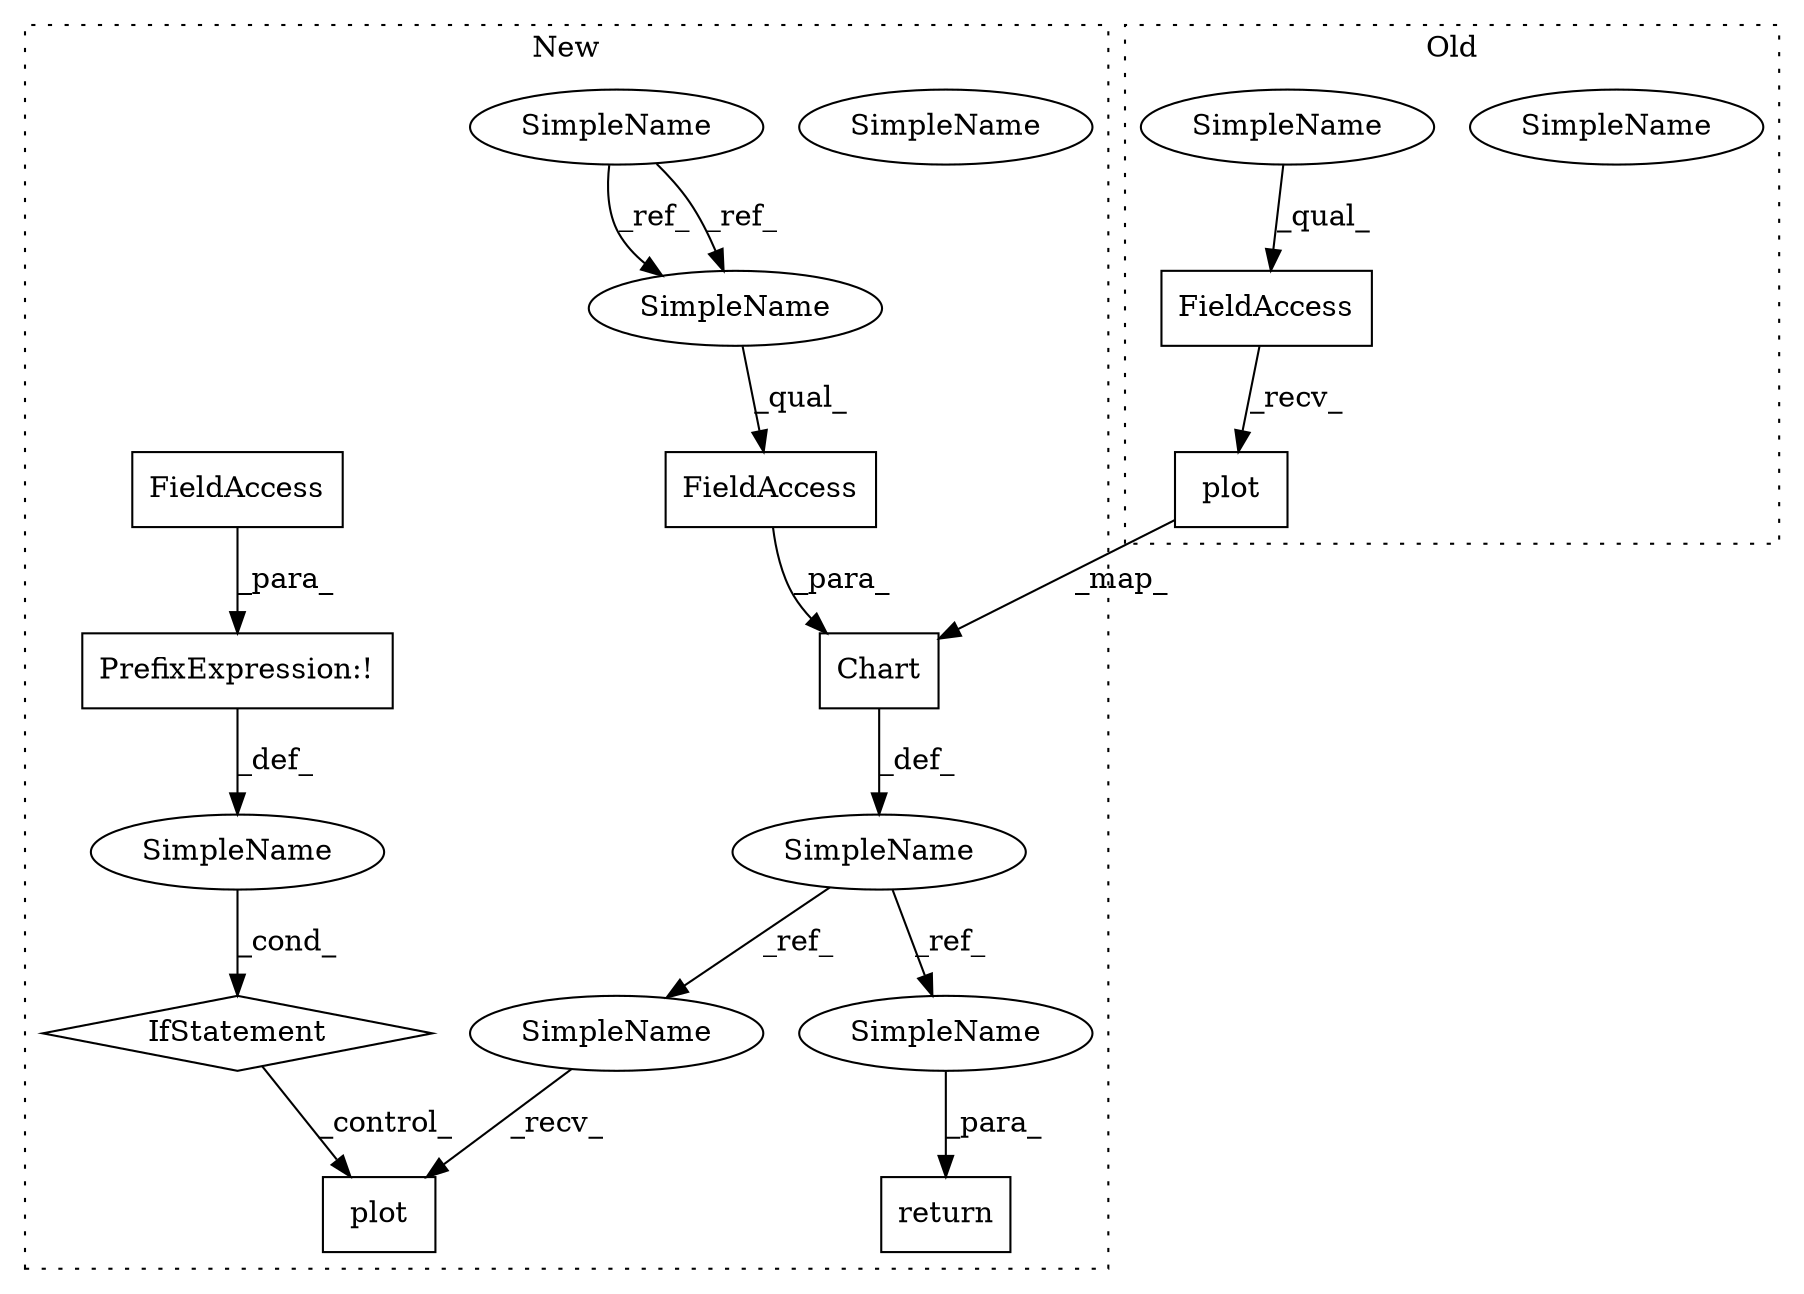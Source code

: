 digraph G {
subgraph cluster0 {
1 [label="plot" a="32" s="13795,13856" l="5,1" shape="box"];
3 [label="FieldAccess" a="22" s="13784" l="10" shape="box"];
4 [label="SimpleName" a="42" s="13784" l="4" shape="ellipse"];
18 [label="SimpleName" a="42" s="13784" l="4" shape="ellipse"];
label = "Old";
style="dotted";
}
subgraph cluster1 {
2 [label="Chart" a="32" s="13767,13854" l="6,1" shape="box"];
5 [label="FieldAccess" a="22" s="13817" l="24" shape="box"];
6 [label="SimpleName" a="42" s="13817" l="4" shape="ellipse"];
7 [label="plot" a="32" s="13897" l="6" shape="box"];
8 [label="IfStatement" a="25" s="13863,13879" l="4,2" shape="diamond"];
9 [label="SimpleName" a="42" s="" l="" shape="ellipse"];
10 [label="SimpleName" a="42" s="13645" l="4" shape="ellipse"];
11 [label="PrefixExpression:!" a="38" s="13867" l="1" shape="box"];
12 [label="FieldAccess" a="22" s="13868" l="11" shape="box"];
13 [label="SimpleName" a="42" s="13761" l="5" shape="ellipse"];
14 [label="return" a="41" s="13919" l="7" shape="box"];
15 [label="SimpleName" a="42" s="13817" l="4" shape="ellipse"];
16 [label="SimpleName" a="42" s="13891" l="5" shape="ellipse"];
17 [label="SimpleName" a="42" s="13926" l="5" shape="ellipse"];
label = "New";
style="dotted";
}
1 -> 2 [label="_map_"];
2 -> 13 [label="_def_"];
3 -> 1 [label="_recv_"];
5 -> 2 [label="_para_"];
8 -> 7 [label="_control_"];
9 -> 8 [label="_cond_"];
10 -> 15 [label="_ref_"];
10 -> 15 [label="_ref_"];
11 -> 9 [label="_def_"];
12 -> 11 [label="_para_"];
13 -> 17 [label="_ref_"];
13 -> 16 [label="_ref_"];
15 -> 5 [label="_qual_"];
16 -> 7 [label="_recv_"];
17 -> 14 [label="_para_"];
18 -> 3 [label="_qual_"];
}
